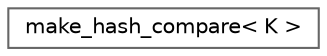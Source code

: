 digraph "类继承关系图"
{
 // LATEX_PDF_SIZE
  bgcolor="transparent";
  edge [fontname=Helvetica,fontsize=10,labelfontname=Helvetica,labelfontsize=10];
  node [fontname=Helvetica,fontsize=10,shape=box,height=0.2,width=0.4];
  rankdir="LR";
  Node0 [id="Node000000",label="make_hash_compare\< K \>",height=0.2,width=0.4,color="grey40", fillcolor="white", style="filled",URL="$structmake__hash__compare.html",tooltip=" "];
}
